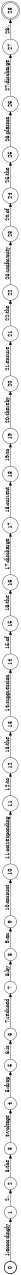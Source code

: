 digraph FST {
rankdir = LR;
size = "8.5,11";
label = "";
center = 1;
orientation = Landscape;
ranksep = "0.4";
nodesep = "0.25";
0 [label = "0", shape = circle, style = bold, fontsize = 14]
	0 -> 1 [label = "1:accordingly", fontsize = 14];
1 [label = "1", shape = circle, style = solid, fontsize = 14]
	1 -> 2 [label = "2:,", fontsize = 14];
2 [label = "2", shape = circle, style = solid, fontsize = 14]
	2 -> 3 [label = "3:the", fontsize = 14];
3 [label = "3", shape = circle, style = solid, fontsize = 14]
	3 -> 4 [label = "4:voltage", fontsize = 14];
4 [label = "4", shape = circle, style = solid, fontsize = 14]
	4 -> 5 [label = "5:drop", fontsize = 14];
5 [label = "5", shape = circle, style = solid, fontsize = 14]
	5 -> 6 [label = "6:is", fontsize = 14];
6 [label = "6", shape = circle, style = solid, fontsize = 14]
	6 -> 7 [label = "7:reduced", fontsize = 14];
7 [label = "7", shape = circle, style = solid, fontsize = 14]
	7 -> 8 [label = "8:by", fontsize = 14];
8 [label = "8", shape = circle, style = solid, fontsize = 14]
	8 -> 9 [label = "9:an", fontsize = 14];
9 [label = "9", shape = circle, style = solid, fontsize = 14]
	9 -> 10 [label = "10:amount", fontsize = 14];
10 [label = "10", shape = circle, style = solid, fontsize = 14]
	10 -> 11 [label = "11:corresponding", fontsize = 14];
11 [label = "11", shape = circle, style = solid, fontsize = 14]
	11 -> 12 [label = "12:to", fontsize = 14];
12 [label = "12", shape = circle, style = solid, fontsize = 14]
	12 -> 13 [label = "13:the", fontsize = 14];
13 [label = "13", shape = circle, style = solid, fontsize = 14]
	13 -> 14 [label = "14:suppression", fontsize = 14];
14 [label = "14", shape = circle, style = solid, fontsize = 14]
	14 -> 15 [label = "15:of", fontsize = 14];
15 [label = "15", shape = circle, style = solid, fontsize = 14]
	15 -> 16 [label = "16:the", fontsize = 14];
16 [label = "16", shape = circle, style = solid, fontsize = 14]
	16 -> 17 [label = "17:discharge", fontsize = 14];
17 [label = "17", shape = circle, style = solid, fontsize = 14]
	17 -> 18 [label = "18:current", fontsize = 14];
18 [label = "18", shape = circle, style = solid, fontsize = 14]
	18 -> 19 [label = "19:to", fontsize = 14];
19 [label = "19", shape = circle, style = solid, fontsize = 14]
	19 -> 20 [label = "20:thereby", fontsize = 14];
20 [label = "20", shape = circle, style = solid, fontsize = 14]
	20 -> 21 [label = "21:ensure", fontsize = 14];
21 [label = "21", shape = circle, style = solid, fontsize = 14]
	21 -> 22 [label = "22:the", fontsize = 14];
22 [label = "22", shape = circle, style = solid, fontsize = 14]
	22 -> 23 [label = "23:uniformity", fontsize = 14];
23 [label = "23", shape = circle, style = solid, fontsize = 14]
	23 -> 24 [label = "24:of", fontsize = 14];
24 [label = "24", shape = circle, style = solid, fontsize = 14]
	24 -> 25 [label = "25:the", fontsize = 14];
25 [label = "25", shape = circle, style = solid, fontsize = 14]
	25 -> 26 [label = "26:plasma", fontsize = 14];
26 [label = "26", shape = circle, style = solid, fontsize = 14]
	26 -> 27 [label = "27:discharge", fontsize = 14];
27 [label = "27", shape = circle, style = solid, fontsize = 14]
	27 -> 28 [label = "28:.", fontsize = 14];
28 [label = "28", shape = doublecircle, style = solid, fontsize = 14]
}

